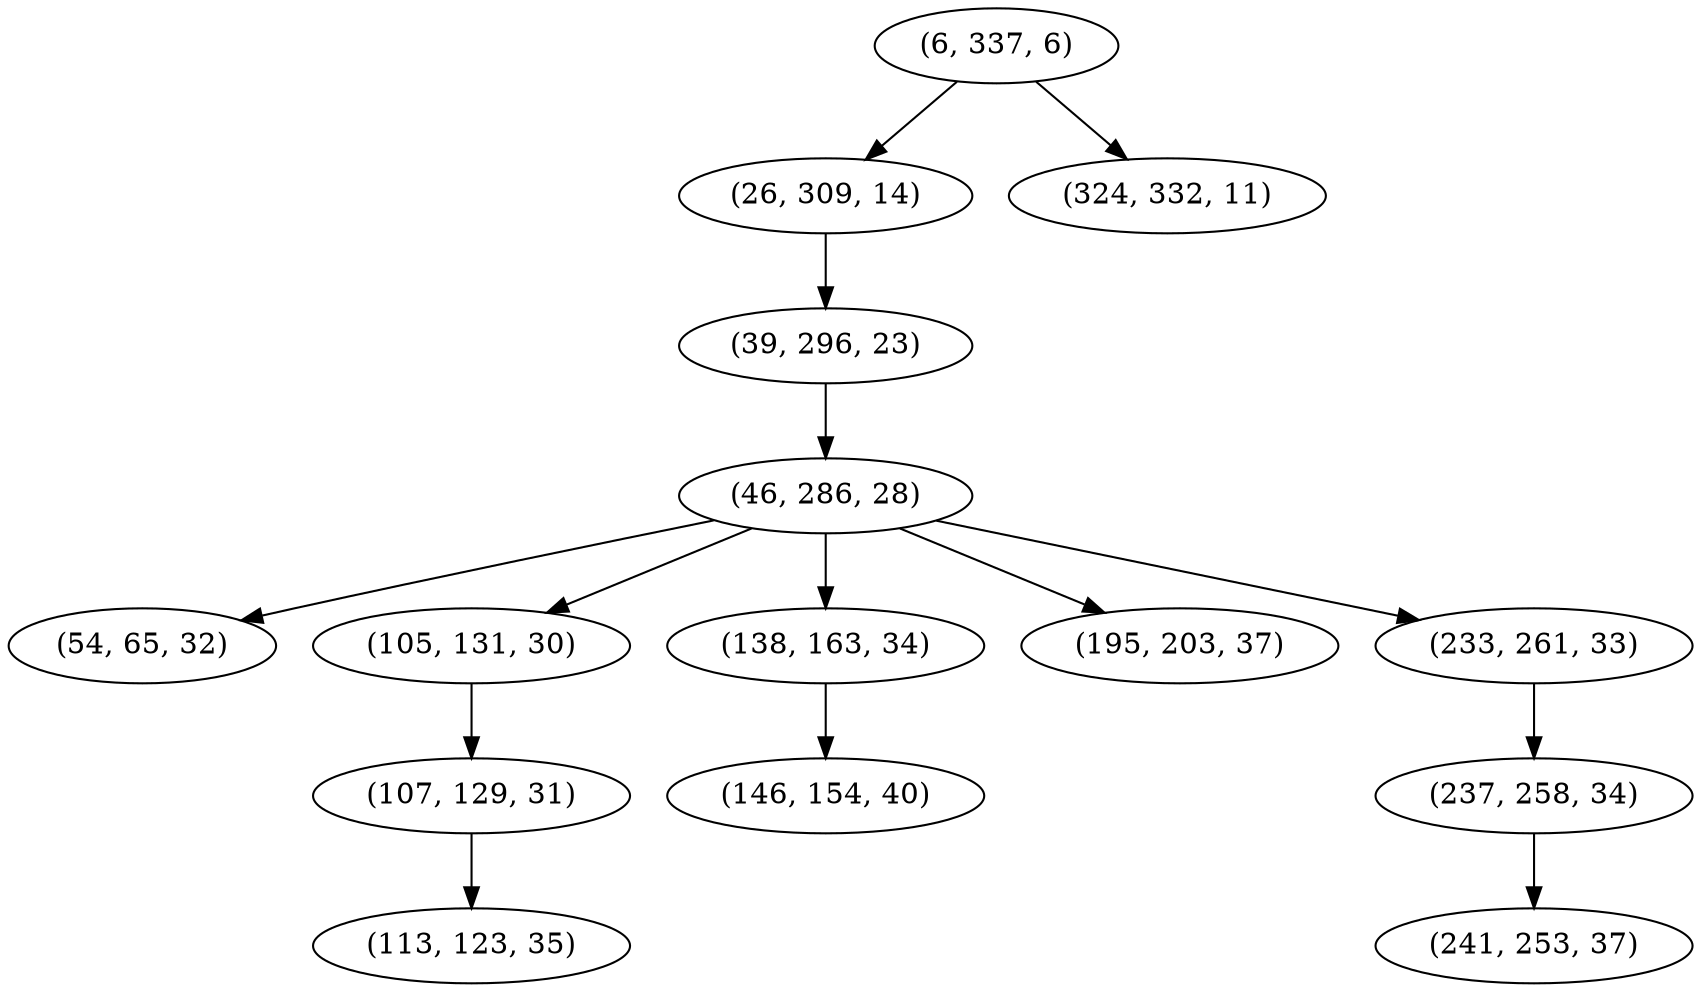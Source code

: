 digraph tree {
    "(6, 337, 6)";
    "(26, 309, 14)";
    "(39, 296, 23)";
    "(46, 286, 28)";
    "(54, 65, 32)";
    "(105, 131, 30)";
    "(107, 129, 31)";
    "(113, 123, 35)";
    "(138, 163, 34)";
    "(146, 154, 40)";
    "(195, 203, 37)";
    "(233, 261, 33)";
    "(237, 258, 34)";
    "(241, 253, 37)";
    "(324, 332, 11)";
    "(6, 337, 6)" -> "(26, 309, 14)";
    "(6, 337, 6)" -> "(324, 332, 11)";
    "(26, 309, 14)" -> "(39, 296, 23)";
    "(39, 296, 23)" -> "(46, 286, 28)";
    "(46, 286, 28)" -> "(54, 65, 32)";
    "(46, 286, 28)" -> "(105, 131, 30)";
    "(46, 286, 28)" -> "(138, 163, 34)";
    "(46, 286, 28)" -> "(195, 203, 37)";
    "(46, 286, 28)" -> "(233, 261, 33)";
    "(105, 131, 30)" -> "(107, 129, 31)";
    "(107, 129, 31)" -> "(113, 123, 35)";
    "(138, 163, 34)" -> "(146, 154, 40)";
    "(233, 261, 33)" -> "(237, 258, 34)";
    "(237, 258, 34)" -> "(241, 253, 37)";
}
